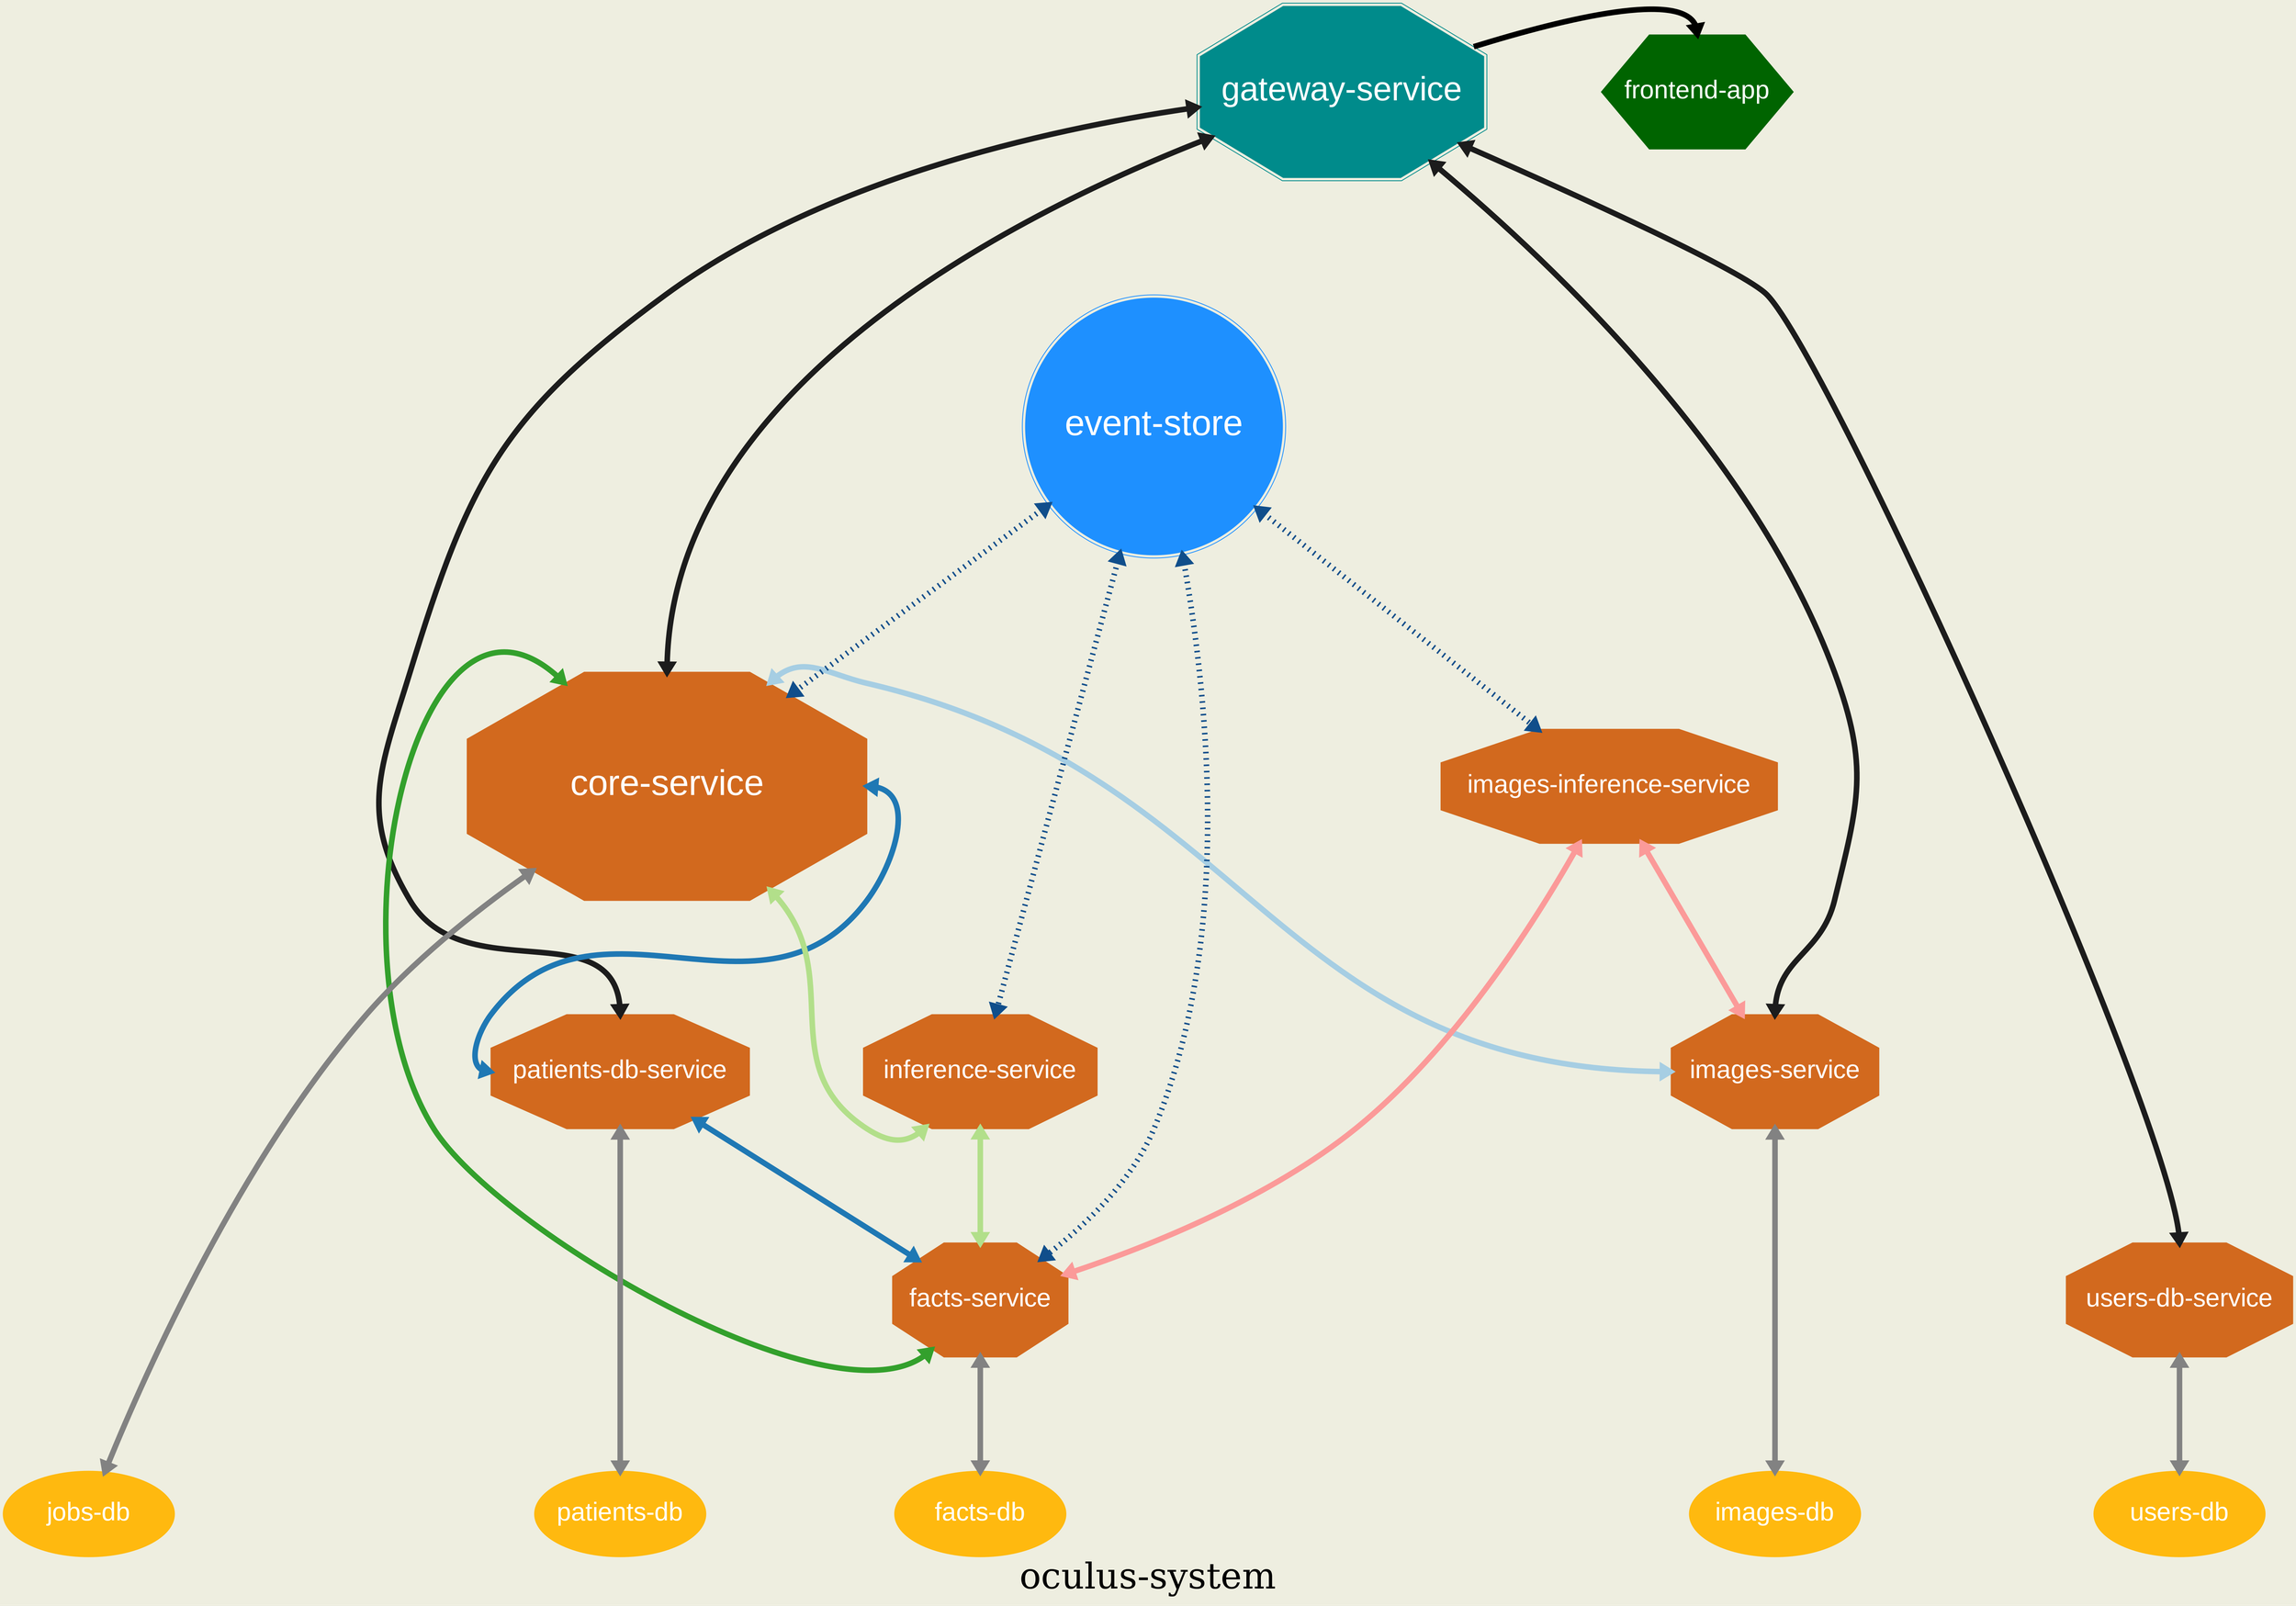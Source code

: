 digraph oculus {
    
    label="oculus-system" 
   
    graph [fontsize=45 ranksep=2 bgcolor=ivory2]
    node [fontname=Arial fontcolor=white]
    edge [dir=both penwidth=7] 
    nodesep=2

    subgraph gateway {
        node [fontsize=42 shape=doubleoctagon style=filled color=cyan4 height=3]

        {rank=source; "gateway-service"}
    }
    
    subgraph services {
        node [padding=5 fontsize=32 shape=octagon style=filled color=chocolate height=2 colorsheme=paired12]
        edge [style=bold colorscheme="paired12"]

        "core-service" [padding=8 fontsize=45 height=4 width=7]
        "facts-service"
        "images-service"
        "patients-db-service"
        "users-db-service"
        "inference-service"
        "images-inference-service"

        "core-service" -> "images-service" [headport=w tailport=ne colorsheme=paired12 color=1]
        "core-service" -> "patients-db-service" [headport=w tailport=e color=2]
        "core-service" -> "inference-service" [headport=sw tailport=se color=3]
        "core-service" -> "facts-service" [headport=sw tailport=nw color=4]

        "inference-service" -> "facts-service" [color=3]

        "images-inference-service" -> "images-service" [color=5]
        "images-inference-service" -> "facts-service" [color=5]

        "patients-db-service" -> "facts-service" [color=2]
        
    }

    subgraph databases {
        node [fontsize=32 shape=ellipse width=3 style=filled color=darkgoldenrod1 height=1.5]
        
        { rank=sink;
           "jobs-db"
           "facts-db"
           "images-db"
           "patients-db"
           "users-db"
        }
    }

    subgraph events {
        node [fontsize=45 shape=doublecircle width=4.5 style=filled color=dodgerblue1]

        "event-store"
    }

    subgraph frontend {
        node [fontsize=32 shape=hexagon style=filled color=darkgreen height=2]

        { rank=source; "frontend-app" }
    }

    subgraph gateway_service_connections {
        "gateway-service" -> "frontend-app" [headport=n]
        "gateway-service" -> "core-service" [headport=n color=grey11]
        "gateway-service" -> "images-service" [headport=n color=grey11]
        "gateway-service" -> "patients-db-service" [headport=n color=grey11]
        "gateway-service" -> "users-db-service" [headport=n color=grey11]
    }

    subgraph service_db_connections {
        "jobs-db" -> "core-service" [color=gray51]
        "facts-db" -> "facts-service" [color=gray51]
        "images-db" -> "images-service" [color=gray51]
        "patients-db" -> "patients-db-service" [color=gray51]
        "users-db" -> "users-db-service" [color=gray51]
    }

    subgraph event_bus {
        edge [style=dotted color=dodgerblue4]

        "event-store" -> "core-service"
        "event-store" -> "facts-service"
        "event-store" -> "inference-service"
        "event-store" -> "images-inference-service"
    }

}

